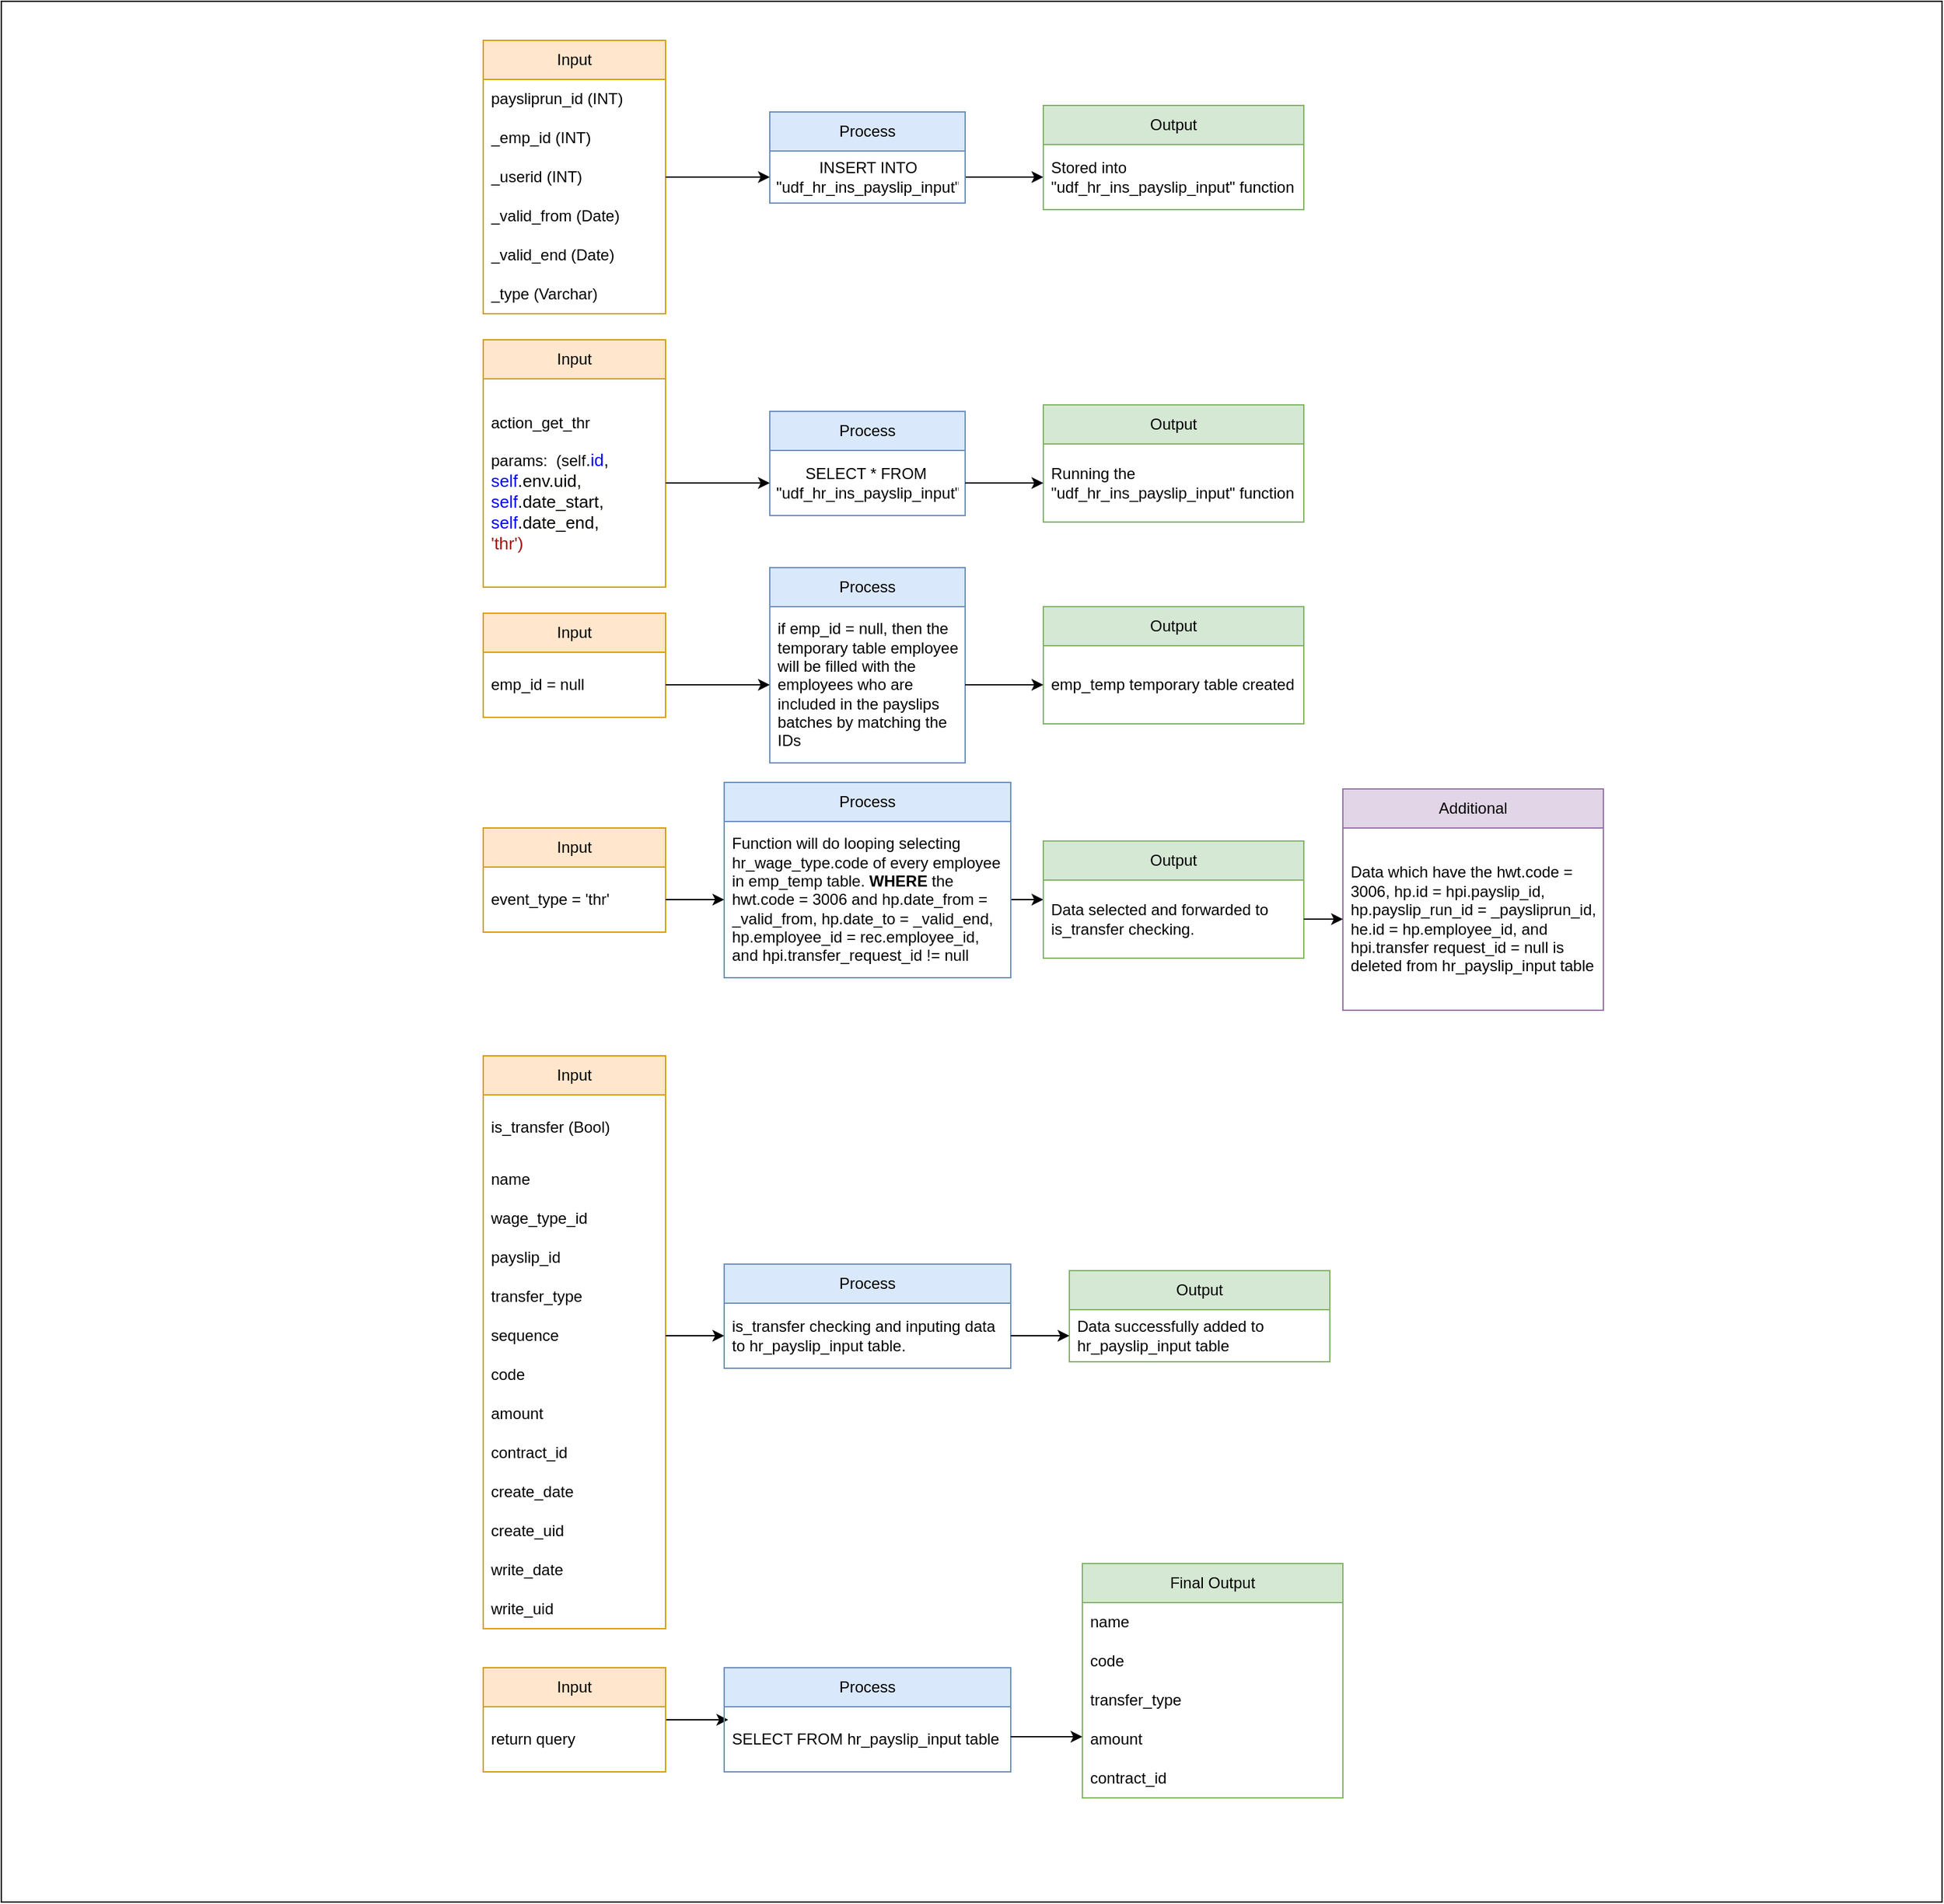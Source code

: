 <mxfile version="20.8.5" type="github">
  <diagram id="UuDjsptwpqmbSiXA63Qq" name="Page-1">
    <mxGraphModel dx="2614" dy="1027" grid="1" gridSize="10" guides="1" tooltips="1" connect="1" arrows="1" fold="1" page="1" pageScale="1" pageWidth="850" pageHeight="1100" math="0" shadow="0">
      <root>
        <mxCell id="0" />
        <mxCell id="1" parent="0" />
        <mxCell id="sz1f2lQ3bUpDNZ_DCgty-1" value="Input" style="swimlane;fontStyle=0;childLayout=stackLayout;horizontal=1;startSize=30;horizontalStack=0;resizeParent=1;resizeParentMax=0;resizeLast=0;collapsible=1;marginBottom=0;whiteSpace=wrap;html=1;fillColor=#ffe6cc;strokeColor=#d79b00;" parent="1" vertex="1">
          <mxGeometry x="100" y="220" width="140" height="210" as="geometry" />
        </mxCell>
        <mxCell id="sz1f2lQ3bUpDNZ_DCgty-2" value="paysliprun_id (INT)" style="text;strokeColor=none;fillColor=none;align=left;verticalAlign=middle;spacingLeft=4;spacingRight=4;overflow=hidden;points=[[0,0.5],[1,0.5]];portConstraint=eastwest;rotatable=0;whiteSpace=wrap;html=1;" parent="sz1f2lQ3bUpDNZ_DCgty-1" vertex="1">
          <mxGeometry y="30" width="140" height="30" as="geometry" />
        </mxCell>
        <mxCell id="sz1f2lQ3bUpDNZ_DCgty-3" value="_emp_id (INT)" style="text;strokeColor=none;fillColor=none;align=left;verticalAlign=middle;spacingLeft=4;spacingRight=4;overflow=hidden;points=[[0,0.5],[1,0.5]];portConstraint=eastwest;rotatable=0;whiteSpace=wrap;html=1;" parent="sz1f2lQ3bUpDNZ_DCgty-1" vertex="1">
          <mxGeometry y="60" width="140" height="30" as="geometry" />
        </mxCell>
        <mxCell id="sz1f2lQ3bUpDNZ_DCgty-4" value="_userid (INT)" style="text;strokeColor=none;fillColor=none;align=left;verticalAlign=middle;spacingLeft=4;spacingRight=4;overflow=hidden;points=[[0,0.5],[1,0.5]];portConstraint=eastwest;rotatable=0;whiteSpace=wrap;html=1;" parent="sz1f2lQ3bUpDNZ_DCgty-1" vertex="1">
          <mxGeometry y="90" width="140" height="30" as="geometry" />
        </mxCell>
        <mxCell id="sz1f2lQ3bUpDNZ_DCgty-5" value="_valid_from (Date)" style="text;strokeColor=none;fillColor=none;align=left;verticalAlign=middle;spacingLeft=4;spacingRight=4;overflow=hidden;points=[[0,0.5],[1,0.5]];portConstraint=eastwest;rotatable=0;whiteSpace=wrap;html=1;" parent="sz1f2lQ3bUpDNZ_DCgty-1" vertex="1">
          <mxGeometry y="120" width="140" height="30" as="geometry" />
        </mxCell>
        <mxCell id="sz1f2lQ3bUpDNZ_DCgty-6" value="_valid_end (Date)" style="text;strokeColor=none;fillColor=none;align=left;verticalAlign=middle;spacingLeft=4;spacingRight=4;overflow=hidden;points=[[0,0.5],[1,0.5]];portConstraint=eastwest;rotatable=0;whiteSpace=wrap;html=1;" parent="sz1f2lQ3bUpDNZ_DCgty-1" vertex="1">
          <mxGeometry y="150" width="140" height="30" as="geometry" />
        </mxCell>
        <mxCell id="sz1f2lQ3bUpDNZ_DCgty-7" value="_type (Varchar)" style="text;strokeColor=none;fillColor=none;align=left;verticalAlign=middle;spacingLeft=4;spacingRight=4;overflow=hidden;points=[[0,0.5],[1,0.5]];portConstraint=eastwest;rotatable=0;whiteSpace=wrap;html=1;" parent="sz1f2lQ3bUpDNZ_DCgty-1" vertex="1">
          <mxGeometry y="180" width="140" height="30" as="geometry" />
        </mxCell>
        <mxCell id="sz1f2lQ3bUpDNZ_DCgty-8" value="" style="edgeStyle=orthogonalEdgeStyle;rounded=0;orthogonalLoop=1;jettySize=auto;html=1;" parent="1" source="sz1f2lQ3bUpDNZ_DCgty-9" target="sz1f2lQ3bUpDNZ_DCgty-12" edge="1">
          <mxGeometry relative="1" as="geometry">
            <Array as="points">
              <mxPoint x="490" y="325" />
              <mxPoint x="490" y="325" />
            </Array>
          </mxGeometry>
        </mxCell>
        <mxCell id="sz1f2lQ3bUpDNZ_DCgty-9" value="Process" style="swimlane;fontStyle=0;childLayout=stackLayout;horizontal=1;startSize=30;horizontalStack=0;resizeParent=1;resizeParentMax=0;resizeLast=0;collapsible=1;marginBottom=0;whiteSpace=wrap;html=1;fillColor=#dae8fc;strokeColor=#6c8ebf;" parent="1" vertex="1">
          <mxGeometry x="320" y="275" width="150" height="70" as="geometry" />
        </mxCell>
        <mxCell id="sz1f2lQ3bUpDNZ_DCgty-10" value="INSERT INTO &quot;udf_hr_ins_payslip_input&quot;" style="text;strokeColor=none;fillColor=none;align=center;verticalAlign=middle;spacingLeft=4;spacingRight=4;overflow=hidden;points=[[0,0.5],[1,0.5]];portConstraint=eastwest;rotatable=0;whiteSpace=wrap;html=1;" parent="sz1f2lQ3bUpDNZ_DCgty-9" vertex="1">
          <mxGeometry y="30" width="150" height="40" as="geometry" />
        </mxCell>
        <mxCell id="sz1f2lQ3bUpDNZ_DCgty-11" value="Output" style="swimlane;fontStyle=0;childLayout=stackLayout;horizontal=1;startSize=30;horizontalStack=0;resizeParent=1;resizeParentMax=0;resizeLast=0;collapsible=1;marginBottom=0;whiteSpace=wrap;html=1;fillColor=#d5e8d4;strokeColor=#82b366;" parent="1" vertex="1">
          <mxGeometry x="530" y="270" width="200" height="80" as="geometry" />
        </mxCell>
        <mxCell id="sz1f2lQ3bUpDNZ_DCgty-12" value="Stored into &quot;udf_hr_ins_payslip_input&quot; function" style="text;strokeColor=none;fillColor=none;align=left;verticalAlign=middle;spacingLeft=4;spacingRight=4;overflow=hidden;points=[[0,0.5],[1,0.5]];portConstraint=eastwest;rotatable=0;whiteSpace=wrap;html=1;" parent="sz1f2lQ3bUpDNZ_DCgty-11" vertex="1">
          <mxGeometry y="30" width="200" height="50" as="geometry" />
        </mxCell>
        <mxCell id="sz1f2lQ3bUpDNZ_DCgty-13" value="Input" style="swimlane;fontStyle=0;childLayout=stackLayout;horizontal=1;startSize=30;horizontalStack=0;resizeParent=1;resizeParentMax=0;resizeLast=0;collapsible=1;marginBottom=0;whiteSpace=wrap;html=1;fillColor=#ffe6cc;strokeColor=#d79b00;" parent="1" vertex="1">
          <mxGeometry x="100" y="450" width="140" height="190" as="geometry" />
        </mxCell>
        <mxCell id="sz1f2lQ3bUpDNZ_DCgty-14" value="action_get_thr&lt;br&gt;&lt;br&gt;params:&amp;nbsp; (self&lt;span style=&quot;background-color: rgb(255, 255, 254); font-size: 13.2px;&quot;&gt;.&lt;/span&gt;&lt;span style=&quot;font-size: 13.2px; color: rgb(0, 0, 255);&quot;&gt;id&lt;/span&gt;&lt;span style=&quot;background-color: rgb(255, 255, 254); font-size: 13.2px;&quot;&gt;,&amp;nbsp;&lt;br&gt;&lt;/span&gt;&lt;span style=&quot;font-size: 13.2px; color: rgb(0, 0, 255);&quot;&gt;self&lt;/span&gt;&lt;span style=&quot;background-color: rgb(255, 255, 254); font-size: 13.2px;&quot;&gt;.env.uid,&amp;nbsp;&lt;br&gt;&lt;/span&gt;&lt;span style=&quot;font-size: 13.2px; color: rgb(0, 0, 255);&quot;&gt;self&lt;/span&gt;&lt;span style=&quot;background-color: rgb(255, 255, 254); font-size: 13.2px;&quot;&gt;.date_start,&amp;nbsp;&lt;br&gt;&lt;/span&gt;&lt;span style=&quot;font-size: 13.2px; color: rgb(0, 0, 255);&quot;&gt;self&lt;/span&gt;&lt;span style=&quot;background-color: rgb(255, 255, 254); font-size: 13.2px;&quot;&gt;.date_end,&amp;nbsp;&lt;br&gt;&lt;/span&gt;&lt;span style=&quot;font-size: 13.2px; color: rgb(163, 21, 21);&quot;&gt;&#39;thr&#39;)&lt;/span&gt;" style="text;strokeColor=none;fillColor=none;align=left;verticalAlign=middle;spacingLeft=4;spacingRight=4;overflow=hidden;points=[[0,0.5],[1,0.5]];portConstraint=eastwest;rotatable=0;whiteSpace=wrap;html=1;" parent="sz1f2lQ3bUpDNZ_DCgty-13" vertex="1">
          <mxGeometry y="30" width="140" height="160" as="geometry" />
        </mxCell>
        <mxCell id="sz1f2lQ3bUpDNZ_DCgty-15" value="Process" style="swimlane;fontStyle=0;childLayout=stackLayout;horizontal=1;startSize=30;horizontalStack=0;resizeParent=1;resizeParentMax=0;resizeLast=0;collapsible=1;marginBottom=0;whiteSpace=wrap;html=1;fillColor=#dae8fc;strokeColor=#6c8ebf;" parent="1" vertex="1">
          <mxGeometry x="320" y="505" width="150" height="80" as="geometry" />
        </mxCell>
        <mxCell id="sz1f2lQ3bUpDNZ_DCgty-16" value="SELECT * FROM&amp;nbsp;&lt;br&gt;&quot;udf_hr_ins_payslip_input&quot;" style="text;strokeColor=none;fillColor=none;align=center;verticalAlign=middle;spacingLeft=4;spacingRight=4;overflow=hidden;points=[[0,0.5],[1,0.5]];portConstraint=eastwest;rotatable=0;whiteSpace=wrap;html=1;" parent="sz1f2lQ3bUpDNZ_DCgty-15" vertex="1">
          <mxGeometry y="30" width="150" height="50" as="geometry" />
        </mxCell>
        <mxCell id="sz1f2lQ3bUpDNZ_DCgty-17" value="Output" style="swimlane;fontStyle=0;childLayout=stackLayout;horizontal=1;startSize=30;horizontalStack=0;resizeParent=1;resizeParentMax=0;resizeLast=0;collapsible=1;marginBottom=0;whiteSpace=wrap;html=1;fillColor=#d5e8d4;strokeColor=#82b366;" parent="1" vertex="1">
          <mxGeometry x="530" y="500" width="200" height="90" as="geometry" />
        </mxCell>
        <mxCell id="sz1f2lQ3bUpDNZ_DCgty-18" value="Running the &quot;udf_hr_ins_payslip_input&quot; function" style="text;strokeColor=none;fillColor=none;align=left;verticalAlign=middle;spacingLeft=4;spacingRight=4;overflow=hidden;points=[[0,0.5],[1,0.5]];portConstraint=eastwest;rotatable=0;whiteSpace=wrap;html=1;" parent="sz1f2lQ3bUpDNZ_DCgty-17" vertex="1">
          <mxGeometry y="30" width="200" height="60" as="geometry" />
        </mxCell>
        <mxCell id="sz1f2lQ3bUpDNZ_DCgty-20" value="" style="edgeStyle=orthogonalEdgeStyle;rounded=0;orthogonalLoop=1;jettySize=auto;html=1;" parent="1" source="sz1f2lQ3bUpDNZ_DCgty-14" target="sz1f2lQ3bUpDNZ_DCgty-16" edge="1">
          <mxGeometry relative="1" as="geometry" />
        </mxCell>
        <mxCell id="sz1f2lQ3bUpDNZ_DCgty-21" value="" style="edgeStyle=orthogonalEdgeStyle;rounded=0;orthogonalLoop=1;jettySize=auto;html=1;" parent="1" source="sz1f2lQ3bUpDNZ_DCgty-16" edge="1">
          <mxGeometry relative="1" as="geometry">
            <mxPoint x="530" y="560" as="targetPoint" />
          </mxGeometry>
        </mxCell>
        <mxCell id="sz1f2lQ3bUpDNZ_DCgty-22" value="" style="edgeStyle=orthogonalEdgeStyle;rounded=0;orthogonalLoop=1;jettySize=auto;html=1;" parent="1" source="sz1f2lQ3bUpDNZ_DCgty-4" target="sz1f2lQ3bUpDNZ_DCgty-10" edge="1">
          <mxGeometry relative="1" as="geometry" />
        </mxCell>
        <mxCell id="sz1f2lQ3bUpDNZ_DCgty-31" value="Input" style="swimlane;fontStyle=0;childLayout=stackLayout;horizontal=1;startSize=30;horizontalStack=0;resizeParent=1;resizeParentMax=0;resizeLast=0;collapsible=1;marginBottom=0;whiteSpace=wrap;html=1;fillColor=#ffe6cc;strokeColor=#d79b00;" parent="1" vertex="1">
          <mxGeometry x="100" y="660" width="140" height="80" as="geometry" />
        </mxCell>
        <mxCell id="sz1f2lQ3bUpDNZ_DCgty-32" value="emp_id = null" style="text;strokeColor=none;fillColor=none;align=left;verticalAlign=middle;spacingLeft=4;spacingRight=4;overflow=hidden;points=[[0,0.5],[1,0.5]];portConstraint=eastwest;rotatable=0;whiteSpace=wrap;html=1;" parent="sz1f2lQ3bUpDNZ_DCgty-31" vertex="1">
          <mxGeometry y="30" width="140" height="50" as="geometry" />
        </mxCell>
        <mxCell id="sz1f2lQ3bUpDNZ_DCgty-35" value="Output" style="swimlane;fontStyle=0;childLayout=stackLayout;horizontal=1;startSize=30;horizontalStack=0;resizeParent=1;resizeParentMax=0;resizeLast=0;collapsible=1;marginBottom=0;whiteSpace=wrap;html=1;fillColor=#d5e8d4;strokeColor=#82b366;" parent="1" vertex="1">
          <mxGeometry x="530" y="655" width="200" height="90" as="geometry" />
        </mxCell>
        <mxCell id="sz1f2lQ3bUpDNZ_DCgty-36" value="emp_temp temporary table created" style="text;strokeColor=none;fillColor=none;align=left;verticalAlign=middle;spacingLeft=4;spacingRight=4;overflow=hidden;points=[[0,0.5],[1,0.5]];portConstraint=eastwest;rotatable=0;whiteSpace=wrap;html=1;" parent="sz1f2lQ3bUpDNZ_DCgty-35" vertex="1">
          <mxGeometry y="30" width="200" height="60" as="geometry" />
        </mxCell>
        <mxCell id="sz1f2lQ3bUpDNZ_DCgty-43" value="Process" style="swimlane;fontStyle=0;childLayout=stackLayout;horizontal=1;startSize=30;horizontalStack=0;resizeParent=1;resizeParentMax=0;resizeLast=0;collapsible=1;marginBottom=0;whiteSpace=wrap;html=1;fillColor=#dae8fc;strokeColor=#6c8ebf;" parent="1" vertex="1">
          <mxGeometry x="320" y="625" width="150" height="150" as="geometry" />
        </mxCell>
        <mxCell id="sz1f2lQ3bUpDNZ_DCgty-44" value="&lt;div style=&quot;&quot;&gt;&lt;span style=&quot;background-color: initial;&quot;&gt;if emp_id = null, then the temporary table employee will be filled with the employees who are included in the payslips batches by matching the IDs&lt;/span&gt;&lt;/div&gt;" style="text;strokeColor=none;fillColor=none;align=left;verticalAlign=middle;spacingLeft=4;spacingRight=4;overflow=hidden;points=[[0,0.5],[1,0.5]];portConstraint=eastwest;rotatable=0;whiteSpace=wrap;html=1;" parent="sz1f2lQ3bUpDNZ_DCgty-43" vertex="1">
          <mxGeometry y="30" width="150" height="120" as="geometry" />
        </mxCell>
        <mxCell id="sz1f2lQ3bUpDNZ_DCgty-45" value="Input" style="swimlane;fontStyle=0;childLayout=stackLayout;horizontal=1;startSize=30;horizontalStack=0;resizeParent=1;resizeParentMax=0;resizeLast=0;collapsible=1;marginBottom=0;whiteSpace=wrap;html=1;fillColor=#ffe6cc;strokeColor=#d79b00;" parent="1" vertex="1">
          <mxGeometry x="100" y="825" width="140" height="80" as="geometry" />
        </mxCell>
        <mxCell id="sz1f2lQ3bUpDNZ_DCgty-46" value="event_type = &#39;thr&#39;" style="text;strokeColor=none;fillColor=none;align=left;verticalAlign=middle;spacingLeft=4;spacingRight=4;overflow=hidden;points=[[0,0.5],[1,0.5]];portConstraint=eastwest;rotatable=0;whiteSpace=wrap;html=1;" parent="sz1f2lQ3bUpDNZ_DCgty-45" vertex="1">
          <mxGeometry y="30" width="140" height="50" as="geometry" />
        </mxCell>
        <mxCell id="sz1f2lQ3bUpDNZ_DCgty-88" value="" style="edgeStyle=orthogonalEdgeStyle;rounded=0;orthogonalLoop=1;jettySize=auto;html=1;fontFamily=Helvetica;endArrow=none;endFill=0;startArrow=classic;startFill=1;" parent="1" source="sz1f2lQ3bUpDNZ_DCgty-47" target="sz1f2lQ3bUpDNZ_DCgty-50" edge="1">
          <mxGeometry relative="1" as="geometry" />
        </mxCell>
        <mxCell id="sz1f2lQ3bUpDNZ_DCgty-47" value="Output" style="swimlane;fontStyle=0;childLayout=stackLayout;horizontal=1;startSize=30;horizontalStack=0;resizeParent=1;resizeParentMax=0;resizeLast=0;collapsible=1;marginBottom=0;whiteSpace=wrap;html=1;fillColor=#d5e8d4;strokeColor=#82b366;" parent="1" vertex="1">
          <mxGeometry x="530" y="835" width="200" height="90" as="geometry" />
        </mxCell>
        <mxCell id="sz1f2lQ3bUpDNZ_DCgty-48" value="Data selected and forwarded to is_transfer checking." style="text;strokeColor=none;fillColor=none;align=left;verticalAlign=middle;spacingLeft=4;spacingRight=4;overflow=hidden;points=[[0,0.5],[1,0.5]];portConstraint=eastwest;rotatable=0;whiteSpace=wrap;html=1;" parent="sz1f2lQ3bUpDNZ_DCgty-47" vertex="1">
          <mxGeometry y="30" width="200" height="60" as="geometry" />
        </mxCell>
        <mxCell id="sz1f2lQ3bUpDNZ_DCgty-49" value="Process" style="swimlane;fontStyle=0;childLayout=stackLayout;horizontal=1;startSize=30;horizontalStack=0;resizeParent=1;resizeParentMax=0;resizeLast=0;collapsible=1;marginBottom=0;whiteSpace=wrap;html=1;fillColor=#dae8fc;strokeColor=#6c8ebf;" parent="1" vertex="1">
          <mxGeometry x="285" y="790" width="220" height="150" as="geometry" />
        </mxCell>
        <mxCell id="sz1f2lQ3bUpDNZ_DCgty-50" value="&lt;div style=&quot;&quot;&gt;Function will do looping selecting hr_wage_type.code of every employee in emp_temp table. &lt;b&gt;WHERE &lt;/b&gt;the hwt.code = 3006 and hp.date_from = _valid_from, hp.date_to = _valid_end, hp.employee_id = rec.employee_id, and hpi.transfer_request_id != null&amp;nbsp;&lt;/div&gt;" style="text;strokeColor=none;fillColor=none;align=left;verticalAlign=middle;spacingLeft=4;spacingRight=4;overflow=hidden;points=[[0,0.5],[1,0.5]];portConstraint=eastwest;rotatable=0;whiteSpace=wrap;html=1;" parent="sz1f2lQ3bUpDNZ_DCgty-49" vertex="1">
          <mxGeometry y="30" width="220" height="120" as="geometry" />
        </mxCell>
        <mxCell id="sz1f2lQ3bUpDNZ_DCgty-51" value="Additional" style="swimlane;fontStyle=0;childLayout=stackLayout;horizontal=1;startSize=30;horizontalStack=0;resizeParent=1;resizeParentMax=0;resizeLast=0;collapsible=1;marginBottom=0;whiteSpace=wrap;html=1;fillColor=#e1d5e7;strokeColor=#9673a6;" parent="1" vertex="1">
          <mxGeometry x="760" y="795" width="200" height="170" as="geometry" />
        </mxCell>
        <mxCell id="sz1f2lQ3bUpDNZ_DCgty-52" value="Data which have the hwt.code = 3006, hp.id = hpi.payslip_id, hp.payslip_run_id = _paysliprun_id, he.id = hp.employee_id, and hpi.transfer request_id = null is deleted from hr_payslip_input table" style="text;strokeColor=none;fillColor=none;align=left;verticalAlign=middle;spacingLeft=4;spacingRight=4;overflow=hidden;points=[[0,0.5],[1,0.5]];portConstraint=eastwest;rotatable=0;whiteSpace=wrap;html=1;" parent="sz1f2lQ3bUpDNZ_DCgty-51" vertex="1">
          <mxGeometry y="30" width="200" height="140" as="geometry" />
        </mxCell>
        <mxCell id="sz1f2lQ3bUpDNZ_DCgty-53" value="Input" style="swimlane;fontStyle=0;childLayout=stackLayout;horizontal=1;startSize=30;horizontalStack=0;resizeParent=1;resizeParentMax=0;resizeLast=0;collapsible=1;marginBottom=0;whiteSpace=wrap;html=1;fillColor=#ffe6cc;strokeColor=#d79b00;" parent="1" vertex="1">
          <mxGeometry x="100" y="1000" width="140" height="440" as="geometry" />
        </mxCell>
        <mxCell id="sz1f2lQ3bUpDNZ_DCgty-60" value="is_transfer (Bool)" style="text;strokeColor=none;fillColor=none;align=left;verticalAlign=middle;spacingLeft=4;spacingRight=4;overflow=hidden;points=[[0,0.5],[1,0.5]];portConstraint=eastwest;rotatable=0;whiteSpace=wrap;html=1;" parent="sz1f2lQ3bUpDNZ_DCgty-53" vertex="1">
          <mxGeometry y="30" width="140" height="50" as="geometry" />
        </mxCell>
        <mxCell id="sz1f2lQ3bUpDNZ_DCgty-61" value="name" style="text;strokeColor=none;fillColor=none;align=left;verticalAlign=middle;spacingLeft=4;spacingRight=4;overflow=hidden;points=[[0,0.5],[1,0.5]];portConstraint=eastwest;rotatable=0;whiteSpace=wrap;html=1;" parent="sz1f2lQ3bUpDNZ_DCgty-53" vertex="1">
          <mxGeometry y="80" width="140" height="30" as="geometry" />
        </mxCell>
        <mxCell id="sz1f2lQ3bUpDNZ_DCgty-62" value="wage_type_id" style="text;strokeColor=none;fillColor=none;align=left;verticalAlign=middle;spacingLeft=4;spacingRight=4;overflow=hidden;points=[[0,0.5],[1,0.5]];portConstraint=eastwest;rotatable=0;whiteSpace=wrap;html=1;" parent="sz1f2lQ3bUpDNZ_DCgty-53" vertex="1">
          <mxGeometry y="110" width="140" height="30" as="geometry" />
        </mxCell>
        <mxCell id="sz1f2lQ3bUpDNZ_DCgty-63" value="payslip_id" style="text;strokeColor=none;fillColor=none;align=left;verticalAlign=middle;spacingLeft=4;spacingRight=4;overflow=hidden;points=[[0,0.5],[1,0.5]];portConstraint=eastwest;rotatable=0;whiteSpace=wrap;html=1;" parent="sz1f2lQ3bUpDNZ_DCgty-53" vertex="1">
          <mxGeometry y="140" width="140" height="30" as="geometry" />
        </mxCell>
        <mxCell id="sz1f2lQ3bUpDNZ_DCgty-64" value="transfer_type" style="text;strokeColor=none;fillColor=none;align=left;verticalAlign=middle;spacingLeft=4;spacingRight=4;overflow=hidden;points=[[0,0.5],[1,0.5]];portConstraint=eastwest;rotatable=0;whiteSpace=wrap;html=1;" parent="sz1f2lQ3bUpDNZ_DCgty-53" vertex="1">
          <mxGeometry y="170" width="140" height="30" as="geometry" />
        </mxCell>
        <mxCell id="sz1f2lQ3bUpDNZ_DCgty-65" value="sequence" style="text;strokeColor=none;fillColor=none;align=left;verticalAlign=middle;spacingLeft=4;spacingRight=4;overflow=hidden;points=[[0,0.5],[1,0.5]];portConstraint=eastwest;rotatable=0;whiteSpace=wrap;html=1;" parent="sz1f2lQ3bUpDNZ_DCgty-53" vertex="1">
          <mxGeometry y="200" width="140" height="30" as="geometry" />
        </mxCell>
        <mxCell id="sz1f2lQ3bUpDNZ_DCgty-66" value="code" style="text;strokeColor=none;fillColor=none;align=left;verticalAlign=middle;spacingLeft=4;spacingRight=4;overflow=hidden;points=[[0,0.5],[1,0.5]];portConstraint=eastwest;rotatable=0;whiteSpace=wrap;html=1;" parent="sz1f2lQ3bUpDNZ_DCgty-53" vertex="1">
          <mxGeometry y="230" width="140" height="30" as="geometry" />
        </mxCell>
        <mxCell id="sz1f2lQ3bUpDNZ_DCgty-67" value="amount" style="text;strokeColor=none;fillColor=none;align=left;verticalAlign=middle;spacingLeft=4;spacingRight=4;overflow=hidden;points=[[0,0.5],[1,0.5]];portConstraint=eastwest;rotatable=0;whiteSpace=wrap;html=1;" parent="sz1f2lQ3bUpDNZ_DCgty-53" vertex="1">
          <mxGeometry y="260" width="140" height="30" as="geometry" />
        </mxCell>
        <mxCell id="sz1f2lQ3bUpDNZ_DCgty-68" value="contract_id" style="text;strokeColor=none;fillColor=none;align=left;verticalAlign=middle;spacingLeft=4;spacingRight=4;overflow=hidden;points=[[0,0.5],[1,0.5]];portConstraint=eastwest;rotatable=0;whiteSpace=wrap;html=1;" parent="sz1f2lQ3bUpDNZ_DCgty-53" vertex="1">
          <mxGeometry y="290" width="140" height="30" as="geometry" />
        </mxCell>
        <mxCell id="sz1f2lQ3bUpDNZ_DCgty-69" value="create_date" style="text;strokeColor=none;fillColor=none;align=left;verticalAlign=middle;spacingLeft=4;spacingRight=4;overflow=hidden;points=[[0,0.5],[1,0.5]];portConstraint=eastwest;rotatable=0;whiteSpace=wrap;html=1;" parent="sz1f2lQ3bUpDNZ_DCgty-53" vertex="1">
          <mxGeometry y="320" width="140" height="30" as="geometry" />
        </mxCell>
        <mxCell id="sz1f2lQ3bUpDNZ_DCgty-70" value="create_uid" style="text;strokeColor=none;fillColor=none;align=left;verticalAlign=middle;spacingLeft=4;spacingRight=4;overflow=hidden;points=[[0,0.5],[1,0.5]];portConstraint=eastwest;rotatable=0;whiteSpace=wrap;html=1;" parent="sz1f2lQ3bUpDNZ_DCgty-53" vertex="1">
          <mxGeometry y="350" width="140" height="30" as="geometry" />
        </mxCell>
        <mxCell id="sz1f2lQ3bUpDNZ_DCgty-71" value="write_date" style="text;strokeColor=none;fillColor=none;align=left;verticalAlign=middle;spacingLeft=4;spacingRight=4;overflow=hidden;points=[[0,0.5],[1,0.5]];portConstraint=eastwest;rotatable=0;whiteSpace=wrap;html=1;" parent="sz1f2lQ3bUpDNZ_DCgty-53" vertex="1">
          <mxGeometry y="380" width="140" height="30" as="geometry" />
        </mxCell>
        <mxCell id="sz1f2lQ3bUpDNZ_DCgty-54" value="write_uid" style="text;strokeColor=none;fillColor=none;align=left;verticalAlign=middle;spacingLeft=4;spacingRight=4;overflow=hidden;points=[[0,0.5],[1,0.5]];portConstraint=eastwest;rotatable=0;whiteSpace=wrap;html=1;" parent="sz1f2lQ3bUpDNZ_DCgty-53" vertex="1">
          <mxGeometry y="410" width="140" height="30" as="geometry" />
        </mxCell>
        <mxCell id="sz1f2lQ3bUpDNZ_DCgty-55" value="Output" style="swimlane;fontStyle=0;childLayout=stackLayout;horizontal=1;startSize=30;horizontalStack=0;resizeParent=1;resizeParentMax=0;resizeLast=0;collapsible=1;marginBottom=0;whiteSpace=wrap;html=1;fillColor=#d5e8d4;strokeColor=#82b366;" parent="1" vertex="1">
          <mxGeometry x="550" y="1165" width="200" height="70" as="geometry" />
        </mxCell>
        <mxCell id="sz1f2lQ3bUpDNZ_DCgty-56" value="Data successfully added to hr_payslip_input table" style="text;strokeColor=none;fillColor=none;align=left;verticalAlign=middle;spacingLeft=4;spacingRight=4;overflow=hidden;points=[[0,0.5],[1,0.5]];portConstraint=eastwest;rotatable=0;whiteSpace=wrap;html=1;" parent="sz1f2lQ3bUpDNZ_DCgty-55" vertex="1">
          <mxGeometry y="30" width="200" height="40" as="geometry" />
        </mxCell>
        <mxCell id="sz1f2lQ3bUpDNZ_DCgty-57" value="Process" style="swimlane;fontStyle=0;childLayout=stackLayout;horizontal=1;startSize=30;horizontalStack=0;resizeParent=1;resizeParentMax=0;resizeLast=0;collapsible=1;marginBottom=0;whiteSpace=wrap;html=1;fillColor=#dae8fc;strokeColor=#6c8ebf;" parent="1" vertex="1">
          <mxGeometry x="285" y="1160" width="220" height="80" as="geometry" />
        </mxCell>
        <mxCell id="sz1f2lQ3bUpDNZ_DCgty-58" value="&lt;div style=&quot;&quot;&gt;is_transfer checking and inputing data to hr_payslip_input table.&lt;/div&gt;" style="text;strokeColor=none;fillColor=none;align=left;verticalAlign=middle;spacingLeft=4;spacingRight=4;overflow=hidden;points=[[0,0.5],[1,0.5]];portConstraint=eastwest;rotatable=0;whiteSpace=wrap;html=1;" parent="sz1f2lQ3bUpDNZ_DCgty-57" vertex="1">
          <mxGeometry y="30" width="220" height="50" as="geometry" />
        </mxCell>
        <mxCell id="sz1f2lQ3bUpDNZ_DCgty-77" value="Final Output" style="swimlane;fontStyle=0;childLayout=stackLayout;horizontal=1;startSize=30;horizontalStack=0;resizeParent=1;resizeParentMax=0;resizeLast=0;collapsible=1;marginBottom=0;whiteSpace=wrap;html=1;fillColor=#d5e8d4;strokeColor=#82b366;" parent="1" vertex="1">
          <mxGeometry x="560" y="1390" width="200" height="180" as="geometry" />
        </mxCell>
        <mxCell id="sz1f2lQ3bUpDNZ_DCgty-78" value="name" style="text;strokeColor=none;fillColor=none;align=left;verticalAlign=middle;spacingLeft=4;spacingRight=4;overflow=hidden;points=[[0,0.5],[1,0.5]];portConstraint=eastwest;rotatable=0;whiteSpace=wrap;html=1;" parent="sz1f2lQ3bUpDNZ_DCgty-77" vertex="1">
          <mxGeometry y="30" width="200" height="30" as="geometry" />
        </mxCell>
        <mxCell id="sz1f2lQ3bUpDNZ_DCgty-79" value="code" style="text;strokeColor=none;fillColor=none;align=left;verticalAlign=middle;spacingLeft=4;spacingRight=4;overflow=hidden;points=[[0,0.5],[1,0.5]];portConstraint=eastwest;rotatable=0;whiteSpace=wrap;html=1;" parent="sz1f2lQ3bUpDNZ_DCgty-77" vertex="1">
          <mxGeometry y="60" width="200" height="30" as="geometry" />
        </mxCell>
        <mxCell id="sz1f2lQ3bUpDNZ_DCgty-80" value="transfer_type" style="text;strokeColor=none;fillColor=none;align=left;verticalAlign=middle;spacingLeft=4;spacingRight=4;overflow=hidden;points=[[0,0.5],[1,0.5]];portConstraint=eastwest;rotatable=0;whiteSpace=wrap;html=1;" parent="sz1f2lQ3bUpDNZ_DCgty-77" vertex="1">
          <mxGeometry y="90" width="200" height="30" as="geometry" />
        </mxCell>
        <mxCell id="sz1f2lQ3bUpDNZ_DCgty-81" value="amount" style="text;strokeColor=none;fillColor=none;align=left;verticalAlign=middle;spacingLeft=4;spacingRight=4;overflow=hidden;points=[[0,0.5],[1,0.5]];portConstraint=eastwest;rotatable=0;whiteSpace=wrap;html=1;" parent="sz1f2lQ3bUpDNZ_DCgty-77" vertex="1">
          <mxGeometry y="120" width="200" height="30" as="geometry" />
        </mxCell>
        <mxCell id="sz1f2lQ3bUpDNZ_DCgty-82" value="contract_id" style="text;strokeColor=none;fillColor=none;align=left;verticalAlign=middle;spacingLeft=4;spacingRight=4;overflow=hidden;points=[[0,0.5],[1,0.5]];portConstraint=eastwest;rotatable=0;whiteSpace=wrap;html=1;" parent="sz1f2lQ3bUpDNZ_DCgty-77" vertex="1">
          <mxGeometry y="150" width="200" height="30" as="geometry" />
        </mxCell>
        <mxCell id="sz1f2lQ3bUpDNZ_DCgty-83" value="" style="edgeStyle=orthogonalEdgeStyle;rounded=0;orthogonalLoop=1;jettySize=auto;html=1;fontFamily=Helvetica;" parent="1" source="sz1f2lQ3bUpDNZ_DCgty-65" target="sz1f2lQ3bUpDNZ_DCgty-58" edge="1">
          <mxGeometry relative="1" as="geometry" />
        </mxCell>
        <mxCell id="sz1f2lQ3bUpDNZ_DCgty-84" value="" style="edgeStyle=orthogonalEdgeStyle;rounded=0;orthogonalLoop=1;jettySize=auto;html=1;fontFamily=Helvetica;" parent="1" source="sz1f2lQ3bUpDNZ_DCgty-58" target="sz1f2lQ3bUpDNZ_DCgty-56" edge="1">
          <mxGeometry relative="1" as="geometry" />
        </mxCell>
        <mxCell id="sz1f2lQ3bUpDNZ_DCgty-85" value="" style="edgeStyle=orthogonalEdgeStyle;rounded=0;orthogonalLoop=1;jettySize=auto;html=1;fontFamily=Helvetica;" parent="1" source="sz1f2lQ3bUpDNZ_DCgty-32" target="sz1f2lQ3bUpDNZ_DCgty-44" edge="1">
          <mxGeometry relative="1" as="geometry" />
        </mxCell>
        <mxCell id="sz1f2lQ3bUpDNZ_DCgty-86" value="" style="edgeStyle=orthogonalEdgeStyle;rounded=0;orthogonalLoop=1;jettySize=auto;html=1;fontFamily=Helvetica;" parent="1" source="sz1f2lQ3bUpDNZ_DCgty-44" target="sz1f2lQ3bUpDNZ_DCgty-36" edge="1">
          <mxGeometry relative="1" as="geometry" />
        </mxCell>
        <mxCell id="sz1f2lQ3bUpDNZ_DCgty-87" value="" style="edgeStyle=orthogonalEdgeStyle;rounded=0;orthogonalLoop=1;jettySize=auto;html=1;fontFamily=Helvetica;" parent="1" source="sz1f2lQ3bUpDNZ_DCgty-46" target="sz1f2lQ3bUpDNZ_DCgty-50" edge="1">
          <mxGeometry relative="1" as="geometry" />
        </mxCell>
        <mxCell id="sz1f2lQ3bUpDNZ_DCgty-89" value="" style="edgeStyle=orthogonalEdgeStyle;rounded=0;orthogonalLoop=1;jettySize=auto;html=1;fontFamily=Helvetica;startArrow=none;startFill=0;endArrow=classic;endFill=1;" parent="1" source="sz1f2lQ3bUpDNZ_DCgty-48" target="sz1f2lQ3bUpDNZ_DCgty-52" edge="1">
          <mxGeometry relative="1" as="geometry" />
        </mxCell>
        <mxCell id="sz1f2lQ3bUpDNZ_DCgty-108" value="" style="edgeStyle=orthogonalEdgeStyle;rounded=0;orthogonalLoop=1;jettySize=auto;html=1;fontFamily=Helvetica;startArrow=none;startFill=0;endArrow=classic;endFill=1;entryX=0.014;entryY=0.2;entryDx=0;entryDy=0;entryPerimeter=0;" parent="1" source="sz1f2lQ3bUpDNZ_DCgty-104" target="sz1f2lQ3bUpDNZ_DCgty-107" edge="1">
          <mxGeometry relative="1" as="geometry" />
        </mxCell>
        <mxCell id="sz1f2lQ3bUpDNZ_DCgty-104" value="Input" style="swimlane;fontStyle=0;childLayout=stackLayout;horizontal=1;startSize=30;horizontalStack=0;resizeParent=1;resizeParentMax=0;resizeLast=0;collapsible=1;marginBottom=0;whiteSpace=wrap;html=1;fillColor=#ffe6cc;strokeColor=#d79b00;" parent="1" vertex="1">
          <mxGeometry x="100" y="1470" width="140" height="80" as="geometry" />
        </mxCell>
        <mxCell id="sz1f2lQ3bUpDNZ_DCgty-105" value="return query" style="text;strokeColor=none;fillColor=none;align=left;verticalAlign=middle;spacingLeft=4;spacingRight=4;overflow=hidden;points=[[0,0.5],[1,0.5]];portConstraint=eastwest;rotatable=0;whiteSpace=wrap;html=1;" parent="sz1f2lQ3bUpDNZ_DCgty-104" vertex="1">
          <mxGeometry y="30" width="140" height="50" as="geometry" />
        </mxCell>
        <mxCell id="sz1f2lQ3bUpDNZ_DCgty-106" value="Process" style="swimlane;fontStyle=0;childLayout=stackLayout;horizontal=1;startSize=30;horizontalStack=0;resizeParent=1;resizeParentMax=0;resizeLast=0;collapsible=1;marginBottom=0;whiteSpace=wrap;html=1;fillColor=#dae8fc;strokeColor=#6c8ebf;" parent="1" vertex="1">
          <mxGeometry x="285" y="1470" width="220" height="80" as="geometry" />
        </mxCell>
        <mxCell id="sz1f2lQ3bUpDNZ_DCgty-107" value="&lt;div style=&quot;&quot;&gt;SELECT FROM hr_payslip_input table&lt;/div&gt;" style="text;strokeColor=none;fillColor=none;align=left;verticalAlign=middle;spacingLeft=4;spacingRight=4;overflow=hidden;points=[[0,0.5],[1,0.5]];portConstraint=eastwest;rotatable=0;whiteSpace=wrap;html=1;" parent="sz1f2lQ3bUpDNZ_DCgty-106" vertex="1">
          <mxGeometry y="30" width="220" height="50" as="geometry" />
        </mxCell>
        <mxCell id="sz1f2lQ3bUpDNZ_DCgty-111" value="" style="edgeStyle=orthogonalEdgeStyle;rounded=0;orthogonalLoop=1;jettySize=auto;html=1;fontFamily=Helvetica;startArrow=none;startFill=0;endArrow=classic;endFill=1;" parent="1" source="sz1f2lQ3bUpDNZ_DCgty-107" edge="1">
          <mxGeometry relative="1" as="geometry">
            <mxPoint x="560" y="1523" as="targetPoint" />
            <Array as="points">
              <mxPoint x="530" y="1523" />
              <mxPoint x="530" y="1523" />
            </Array>
          </mxGeometry>
        </mxCell>
        <mxCell id="sz1f2lQ3bUpDNZ_DCgty-115" value="" style="rounded=0;whiteSpace=wrap;html=1;fontFamily=Helvetica;fillColor=none;" parent="1" vertex="1">
          <mxGeometry x="-270" y="190" width="1490" height="1460" as="geometry" />
        </mxCell>
      </root>
    </mxGraphModel>
  </diagram>
</mxfile>
